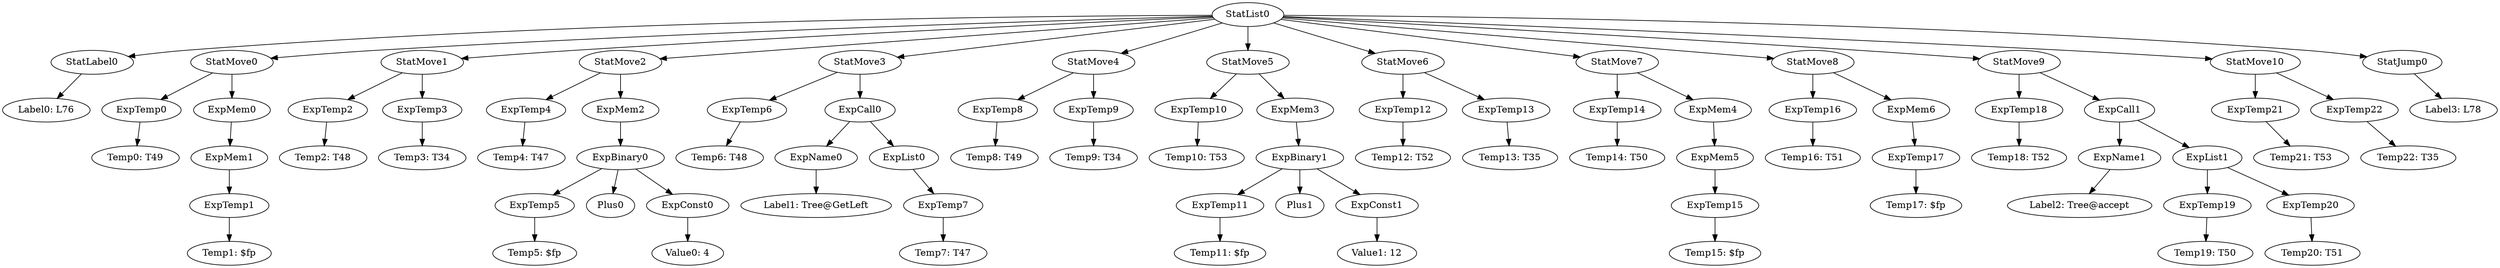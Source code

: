 digraph {
	ordering = out;
	StatMove10 -> ExpTemp21;
	StatMove10 -> ExpTemp22;
	ExpTemp20 -> "Temp20: T51";
	StatJump0 -> "Label3: L78";
	ExpCall1 -> ExpName1;
	ExpCall1 -> ExpList1;
	ExpList0 -> ExpTemp7;
	ExpTemp4 -> "Temp4: T47";
	ExpName0 -> "Label1: Tree@GetLeft";
	ExpTemp22 -> "Temp22: T35";
	StatMove3 -> ExpTemp6;
	StatMove3 -> ExpCall0;
	ExpTemp11 -> "Temp11: $fp";
	ExpBinary0 -> ExpTemp5;
	ExpBinary0 -> Plus0;
	ExpBinary0 -> ExpConst0;
	ExpMem4 -> ExpMem5;
	ExpTemp5 -> "Temp5: $fp";
	ExpTemp1 -> "Temp1: $fp";
	ExpTemp14 -> "Temp14: T50";
	ExpCall0 -> ExpName0;
	ExpCall0 -> ExpList0;
	ExpTemp12 -> "Temp12: T52";
	ExpMem2 -> ExpBinary0;
	ExpTemp21 -> "Temp21: T53";
	ExpTemp17 -> "Temp17: $fp";
	ExpTemp7 -> "Temp7: T47";
	ExpTemp0 -> "Temp0: T49";
	StatList0 -> StatLabel0;
	StatList0 -> StatMove0;
	StatList0 -> StatMove1;
	StatList0 -> StatMove2;
	StatList0 -> StatMove3;
	StatList0 -> StatMove4;
	StatList0 -> StatMove5;
	StatList0 -> StatMove6;
	StatList0 -> StatMove7;
	StatList0 -> StatMove8;
	StatList0 -> StatMove9;
	StatList0 -> StatMove10;
	StatList0 -> StatJump0;
	ExpTemp19 -> "Temp19: T50";
	StatMove2 -> ExpTemp4;
	StatMove2 -> ExpMem2;
	ExpTemp2 -> "Temp2: T48";
	ExpTemp10 -> "Temp10: T53";
	ExpTemp3 -> "Temp3: T34";
	ExpConst0 -> "Value0: 4";
	ExpMem1 -> ExpTemp1;
	StatMove9 -> ExpTemp18;
	StatMove9 -> ExpCall1;
	ExpMem0 -> ExpMem1;
	StatMove4 -> ExpTemp8;
	StatMove4 -> ExpTemp9;
	StatMove7 -> ExpTemp14;
	StatMove7 -> ExpMem4;
	StatMove1 -> ExpTemp2;
	StatMove1 -> ExpTemp3;
	ExpTemp18 -> "Temp18: T52";
	ExpTemp8 -> "Temp8: T49";
	StatLabel0 -> "Label0: L76";
	ExpMem5 -> ExpTemp15;
	ExpTemp9 -> "Temp9: T34";
	StatMove5 -> ExpTemp10;
	StatMove5 -> ExpMem3;
	ExpConst1 -> "Value1: 12";
	ExpList1 -> ExpTemp19;
	ExpList1 -> ExpTemp20;
	ExpBinary1 -> ExpTemp11;
	ExpBinary1 -> Plus1;
	ExpBinary1 -> ExpConst1;
	ExpMem3 -> ExpBinary1;
	ExpTemp6 -> "Temp6: T48";
	StatMove6 -> ExpTemp12;
	StatMove6 -> ExpTemp13;
	ExpTemp13 -> "Temp13: T35";
	ExpTemp16 -> "Temp16: T51";
	StatMove0 -> ExpTemp0;
	StatMove0 -> ExpMem0;
	StatMove8 -> ExpTemp16;
	StatMove8 -> ExpMem6;
	ExpMem6 -> ExpTemp17;
	ExpTemp15 -> "Temp15: $fp";
	ExpName1 -> "Label2: Tree@accept";
}

